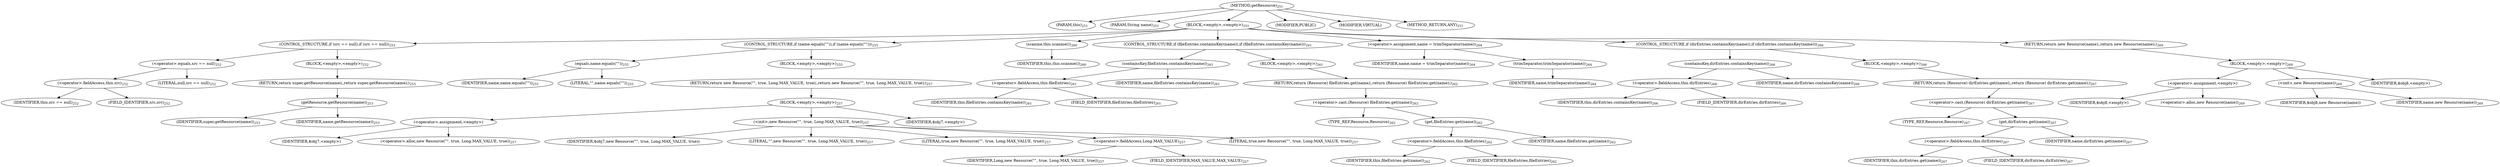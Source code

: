 digraph "getResource" {  
"349" [label = <(METHOD,getResource)<SUB>251</SUB>> ]
"29" [label = <(PARAM,this)<SUB>251</SUB>> ]
"350" [label = <(PARAM,String name)<SUB>251</SUB>> ]
"351" [label = <(BLOCK,&lt;empty&gt;,&lt;empty&gt;)<SUB>251</SUB>> ]
"352" [label = <(CONTROL_STRUCTURE,if (src == null),if (src == null))<SUB>252</SUB>> ]
"353" [label = <(&lt;operator&gt;.equals,src == null)<SUB>252</SUB>> ]
"354" [label = <(&lt;operator&gt;.fieldAccess,this.src)<SUB>252</SUB>> ]
"355" [label = <(IDENTIFIER,this,src == null)<SUB>252</SUB>> ]
"356" [label = <(FIELD_IDENTIFIER,src,src)<SUB>252</SUB>> ]
"357" [label = <(LITERAL,null,src == null)<SUB>252</SUB>> ]
"358" [label = <(BLOCK,&lt;empty&gt;,&lt;empty&gt;)<SUB>252</SUB>> ]
"359" [label = <(RETURN,return super.getResource(name);,return super.getResource(name);)<SUB>253</SUB>> ]
"360" [label = <(getResource,getResource(name))<SUB>253</SUB>> ]
"361" [label = <(IDENTIFIER,super,getResource(name))<SUB>253</SUB>> ]
"362" [label = <(IDENTIFIER,name,getResource(name))<SUB>253</SUB>> ]
"363" [label = <(CONTROL_STRUCTURE,if (name.equals(&quot;&quot;)),if (name.equals(&quot;&quot;)))<SUB>255</SUB>> ]
"364" [label = <(equals,name.equals(&quot;&quot;))<SUB>255</SUB>> ]
"365" [label = <(IDENTIFIER,name,name.equals(&quot;&quot;))<SUB>255</SUB>> ]
"366" [label = <(LITERAL,&quot;&quot;,name.equals(&quot;&quot;))<SUB>255</SUB>> ]
"367" [label = <(BLOCK,&lt;empty&gt;,&lt;empty&gt;)<SUB>255</SUB>> ]
"368" [label = <(RETURN,return new Resource(&quot;&quot;, true, Long.MAX_VALUE, true);,return new Resource(&quot;&quot;, true, Long.MAX_VALUE, true);)<SUB>257</SUB>> ]
"369" [label = <(BLOCK,&lt;empty&gt;,&lt;empty&gt;)<SUB>257</SUB>> ]
"370" [label = <(&lt;operator&gt;.assignment,&lt;empty&gt;)> ]
"371" [label = <(IDENTIFIER,$obj7,&lt;empty&gt;)> ]
"372" [label = <(&lt;operator&gt;.alloc,new Resource(&quot;&quot;, true, Long.MAX_VALUE, true))<SUB>257</SUB>> ]
"373" [label = <(&lt;init&gt;,new Resource(&quot;&quot;, true, Long.MAX_VALUE, true))<SUB>257</SUB>> ]
"374" [label = <(IDENTIFIER,$obj7,new Resource(&quot;&quot;, true, Long.MAX_VALUE, true))> ]
"375" [label = <(LITERAL,&quot;&quot;,new Resource(&quot;&quot;, true, Long.MAX_VALUE, true))<SUB>257</SUB>> ]
"376" [label = <(LITERAL,true,new Resource(&quot;&quot;, true, Long.MAX_VALUE, true))<SUB>257</SUB>> ]
"377" [label = <(&lt;operator&gt;.fieldAccess,Long.MAX_VALUE)<SUB>257</SUB>> ]
"378" [label = <(IDENTIFIER,Long,new Resource(&quot;&quot;, true, Long.MAX_VALUE, true))<SUB>257</SUB>> ]
"379" [label = <(FIELD_IDENTIFIER,MAX_VALUE,MAX_VALUE)<SUB>257</SUB>> ]
"380" [label = <(LITERAL,true,new Resource(&quot;&quot;, true, Long.MAX_VALUE, true))<SUB>257</SUB>> ]
"381" [label = <(IDENTIFIER,$obj7,&lt;empty&gt;)> ]
"382" [label = <(scanme,this.scanme())<SUB>260</SUB>> ]
"28" [label = <(IDENTIFIER,this,this.scanme())<SUB>260</SUB>> ]
"383" [label = <(CONTROL_STRUCTURE,if (fileEntries.containsKey(name)),if (fileEntries.containsKey(name)))<SUB>261</SUB>> ]
"384" [label = <(containsKey,fileEntries.containsKey(name))<SUB>261</SUB>> ]
"385" [label = <(&lt;operator&gt;.fieldAccess,this.fileEntries)<SUB>261</SUB>> ]
"386" [label = <(IDENTIFIER,this,fileEntries.containsKey(name))<SUB>261</SUB>> ]
"387" [label = <(FIELD_IDENTIFIER,fileEntries,fileEntries)<SUB>261</SUB>> ]
"388" [label = <(IDENTIFIER,name,fileEntries.containsKey(name))<SUB>261</SUB>> ]
"389" [label = <(BLOCK,&lt;empty&gt;,&lt;empty&gt;)<SUB>261</SUB>> ]
"390" [label = <(RETURN,return (Resource) fileEntries.get(name);,return (Resource) fileEntries.get(name);)<SUB>262</SUB>> ]
"391" [label = <(&lt;operator&gt;.cast,(Resource) fileEntries.get(name))<SUB>262</SUB>> ]
"392" [label = <(TYPE_REF,Resource,Resource)<SUB>262</SUB>> ]
"393" [label = <(get,fileEntries.get(name))<SUB>262</SUB>> ]
"394" [label = <(&lt;operator&gt;.fieldAccess,this.fileEntries)<SUB>262</SUB>> ]
"395" [label = <(IDENTIFIER,this,fileEntries.get(name))<SUB>262</SUB>> ]
"396" [label = <(FIELD_IDENTIFIER,fileEntries,fileEntries)<SUB>262</SUB>> ]
"397" [label = <(IDENTIFIER,name,fileEntries.get(name))<SUB>262</SUB>> ]
"398" [label = <(&lt;operator&gt;.assignment,name = trimSeparator(name))<SUB>264</SUB>> ]
"399" [label = <(IDENTIFIER,name,name = trimSeparator(name))<SUB>264</SUB>> ]
"400" [label = <(trimSeparator,trimSeparator(name))<SUB>264</SUB>> ]
"401" [label = <(IDENTIFIER,name,trimSeparator(name))<SUB>264</SUB>> ]
"402" [label = <(CONTROL_STRUCTURE,if (dirEntries.containsKey(name)),if (dirEntries.containsKey(name)))<SUB>266</SUB>> ]
"403" [label = <(containsKey,dirEntries.containsKey(name))<SUB>266</SUB>> ]
"404" [label = <(&lt;operator&gt;.fieldAccess,this.dirEntries)<SUB>266</SUB>> ]
"405" [label = <(IDENTIFIER,this,dirEntries.containsKey(name))<SUB>266</SUB>> ]
"406" [label = <(FIELD_IDENTIFIER,dirEntries,dirEntries)<SUB>266</SUB>> ]
"407" [label = <(IDENTIFIER,name,dirEntries.containsKey(name))<SUB>266</SUB>> ]
"408" [label = <(BLOCK,&lt;empty&gt;,&lt;empty&gt;)<SUB>266</SUB>> ]
"409" [label = <(RETURN,return (Resource) dirEntries.get(name);,return (Resource) dirEntries.get(name);)<SUB>267</SUB>> ]
"410" [label = <(&lt;operator&gt;.cast,(Resource) dirEntries.get(name))<SUB>267</SUB>> ]
"411" [label = <(TYPE_REF,Resource,Resource)<SUB>267</SUB>> ]
"412" [label = <(get,dirEntries.get(name))<SUB>267</SUB>> ]
"413" [label = <(&lt;operator&gt;.fieldAccess,this.dirEntries)<SUB>267</SUB>> ]
"414" [label = <(IDENTIFIER,this,dirEntries.get(name))<SUB>267</SUB>> ]
"415" [label = <(FIELD_IDENTIFIER,dirEntries,dirEntries)<SUB>267</SUB>> ]
"416" [label = <(IDENTIFIER,name,dirEntries.get(name))<SUB>267</SUB>> ]
"417" [label = <(RETURN,return new Resource(name);,return new Resource(name);)<SUB>269</SUB>> ]
"418" [label = <(BLOCK,&lt;empty&gt;,&lt;empty&gt;)<SUB>269</SUB>> ]
"419" [label = <(&lt;operator&gt;.assignment,&lt;empty&gt;)> ]
"420" [label = <(IDENTIFIER,$obj8,&lt;empty&gt;)> ]
"421" [label = <(&lt;operator&gt;.alloc,new Resource(name))<SUB>269</SUB>> ]
"422" [label = <(&lt;init&gt;,new Resource(name))<SUB>269</SUB>> ]
"423" [label = <(IDENTIFIER,$obj8,new Resource(name))> ]
"424" [label = <(IDENTIFIER,name,new Resource(name))<SUB>269</SUB>> ]
"425" [label = <(IDENTIFIER,$obj8,&lt;empty&gt;)> ]
"426" [label = <(MODIFIER,PUBLIC)> ]
"427" [label = <(MODIFIER,VIRTUAL)> ]
"428" [label = <(METHOD_RETURN,ANY)<SUB>251</SUB>> ]
  "349" -> "29" 
  "349" -> "350" 
  "349" -> "351" 
  "349" -> "426" 
  "349" -> "427" 
  "349" -> "428" 
  "351" -> "352" 
  "351" -> "363" 
  "351" -> "382" 
  "351" -> "383" 
  "351" -> "398" 
  "351" -> "402" 
  "351" -> "417" 
  "352" -> "353" 
  "352" -> "358" 
  "353" -> "354" 
  "353" -> "357" 
  "354" -> "355" 
  "354" -> "356" 
  "358" -> "359" 
  "359" -> "360" 
  "360" -> "361" 
  "360" -> "362" 
  "363" -> "364" 
  "363" -> "367" 
  "364" -> "365" 
  "364" -> "366" 
  "367" -> "368" 
  "368" -> "369" 
  "369" -> "370" 
  "369" -> "373" 
  "369" -> "381" 
  "370" -> "371" 
  "370" -> "372" 
  "373" -> "374" 
  "373" -> "375" 
  "373" -> "376" 
  "373" -> "377" 
  "373" -> "380" 
  "377" -> "378" 
  "377" -> "379" 
  "382" -> "28" 
  "383" -> "384" 
  "383" -> "389" 
  "384" -> "385" 
  "384" -> "388" 
  "385" -> "386" 
  "385" -> "387" 
  "389" -> "390" 
  "390" -> "391" 
  "391" -> "392" 
  "391" -> "393" 
  "393" -> "394" 
  "393" -> "397" 
  "394" -> "395" 
  "394" -> "396" 
  "398" -> "399" 
  "398" -> "400" 
  "400" -> "401" 
  "402" -> "403" 
  "402" -> "408" 
  "403" -> "404" 
  "403" -> "407" 
  "404" -> "405" 
  "404" -> "406" 
  "408" -> "409" 
  "409" -> "410" 
  "410" -> "411" 
  "410" -> "412" 
  "412" -> "413" 
  "412" -> "416" 
  "413" -> "414" 
  "413" -> "415" 
  "417" -> "418" 
  "418" -> "419" 
  "418" -> "422" 
  "418" -> "425" 
  "419" -> "420" 
  "419" -> "421" 
  "422" -> "423" 
  "422" -> "424" 
}
